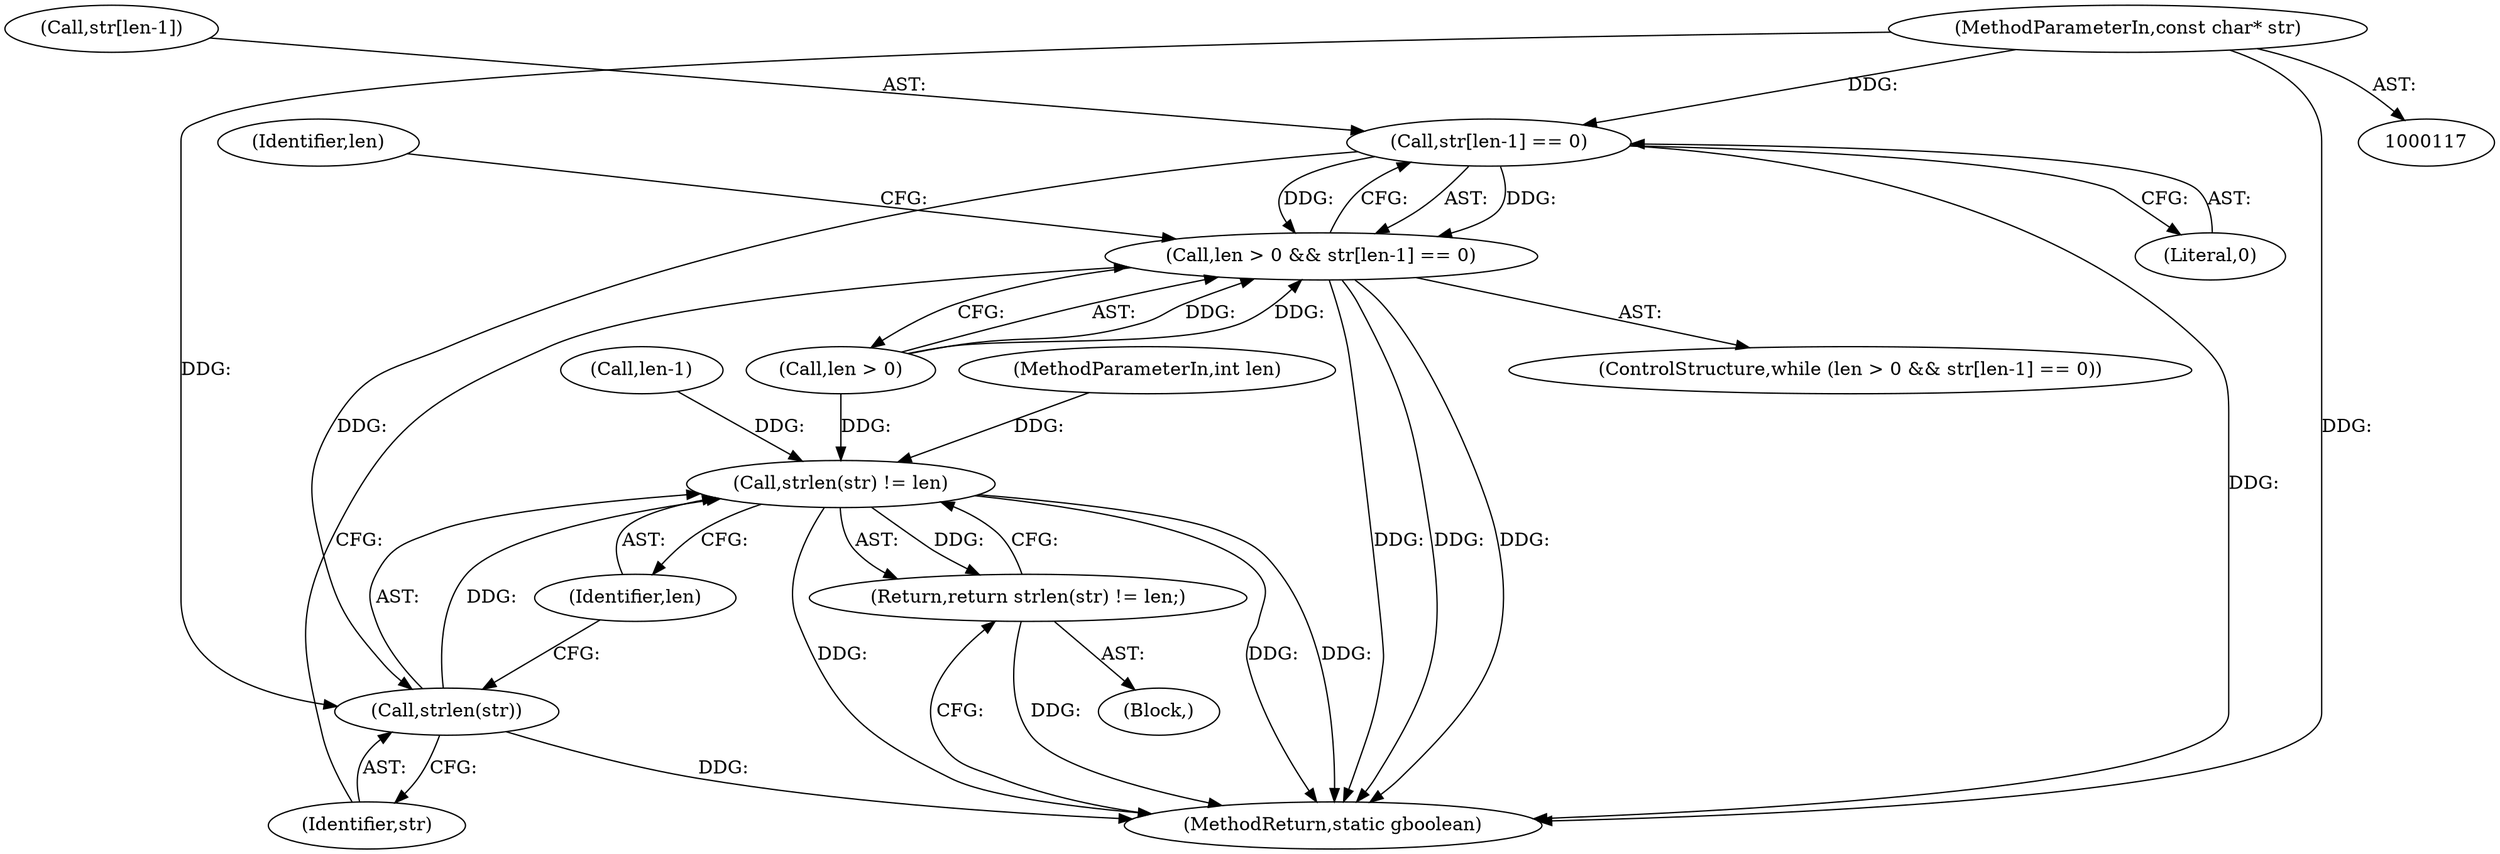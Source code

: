 digraph "0_irssi-proxy_85bbc05b21678e80423815d2ef1dfe26208491ab_1@pointer" {
"1000118" [label="(MethodParameterIn,const char* str)"];
"1000126" [label="(Call,str[len-1] == 0)"];
"1000122" [label="(Call,len > 0 && str[len-1] == 0)"];
"1000137" [label="(Call,strlen(str))"];
"1000136" [label="(Call,strlen(str) != len)"];
"1000135" [label="(Return,return strlen(str) != len;)"];
"1000135" [label="(Return,return strlen(str) != len;)"];
"1000136" [label="(Call,strlen(str) != len)"];
"1000123" [label="(Call,len > 0)"];
"1000118" [label="(MethodParameterIn,const char* str)"];
"1000137" [label="(Call,strlen(str))"];
"1000122" [label="(Call,len > 0 && str[len-1] == 0)"];
"1000127" [label="(Call,str[len-1])"];
"1000134" [label="(Identifier,len)"];
"1000138" [label="(Identifier,str)"];
"1000140" [label="(MethodReturn,static gboolean)"];
"1000129" [label="(Call,len-1)"];
"1000121" [label="(ControlStructure,while (len > 0 && str[len-1] == 0))"];
"1000126" [label="(Call,str[len-1] == 0)"];
"1000119" [label="(MethodParameterIn,int len)"];
"1000132" [label="(Literal,0)"];
"1000139" [label="(Identifier,len)"];
"1000120" [label="(Block,)"];
"1000118" -> "1000117"  [label="AST: "];
"1000118" -> "1000140"  [label="DDG: "];
"1000118" -> "1000126"  [label="DDG: "];
"1000118" -> "1000137"  [label="DDG: "];
"1000126" -> "1000122"  [label="AST: "];
"1000126" -> "1000132"  [label="CFG: "];
"1000127" -> "1000126"  [label="AST: "];
"1000132" -> "1000126"  [label="AST: "];
"1000122" -> "1000126"  [label="CFG: "];
"1000126" -> "1000140"  [label="DDG: "];
"1000126" -> "1000122"  [label="DDG: "];
"1000126" -> "1000122"  [label="DDG: "];
"1000126" -> "1000137"  [label="DDG: "];
"1000122" -> "1000121"  [label="AST: "];
"1000122" -> "1000123"  [label="CFG: "];
"1000123" -> "1000122"  [label="AST: "];
"1000134" -> "1000122"  [label="CFG: "];
"1000138" -> "1000122"  [label="CFG: "];
"1000122" -> "1000140"  [label="DDG: "];
"1000122" -> "1000140"  [label="DDG: "];
"1000122" -> "1000140"  [label="DDG: "];
"1000123" -> "1000122"  [label="DDG: "];
"1000123" -> "1000122"  [label="DDG: "];
"1000137" -> "1000136"  [label="AST: "];
"1000137" -> "1000138"  [label="CFG: "];
"1000138" -> "1000137"  [label="AST: "];
"1000139" -> "1000137"  [label="CFG: "];
"1000137" -> "1000140"  [label="DDG: "];
"1000137" -> "1000136"  [label="DDG: "];
"1000136" -> "1000135"  [label="AST: "];
"1000136" -> "1000139"  [label="CFG: "];
"1000139" -> "1000136"  [label="AST: "];
"1000135" -> "1000136"  [label="CFG: "];
"1000136" -> "1000140"  [label="DDG: "];
"1000136" -> "1000140"  [label="DDG: "];
"1000136" -> "1000140"  [label="DDG: "];
"1000136" -> "1000135"  [label="DDG: "];
"1000129" -> "1000136"  [label="DDG: "];
"1000123" -> "1000136"  [label="DDG: "];
"1000119" -> "1000136"  [label="DDG: "];
"1000135" -> "1000120"  [label="AST: "];
"1000140" -> "1000135"  [label="CFG: "];
"1000135" -> "1000140"  [label="DDG: "];
}
